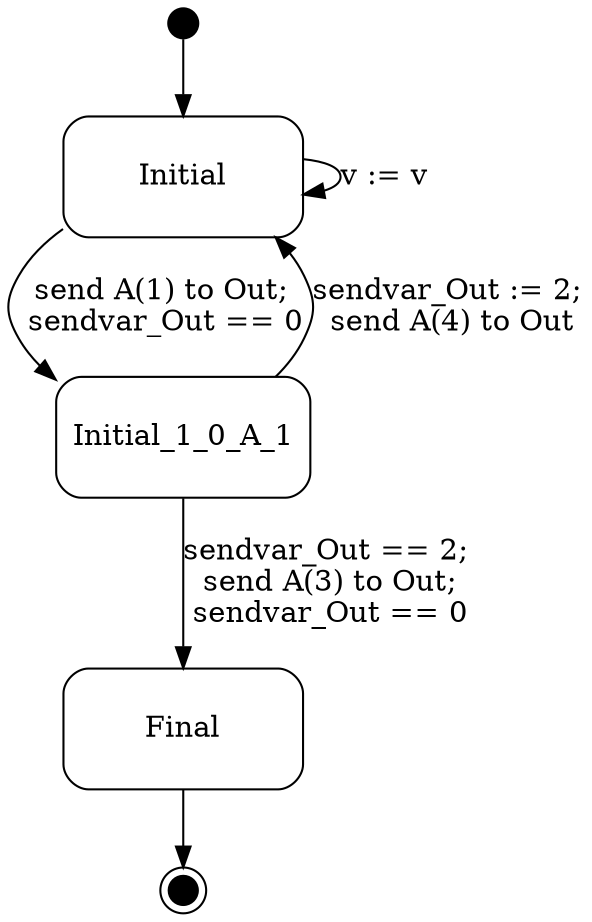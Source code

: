 digraph A {
  compound = true;
  rank = LR;
node [shape = "point", height = "0.2"] Initial_extra node [shape = "Mrecord", height = "0.8", width = "1.6"] Initial Initial_extra -> Initial

node [shape = "Mrecord", height = "0.8", width = "1.6"] Initial_1_0_A_1

node [shape = "doublecircle", height = "0.2", width = "0.2", style = "filled", color = "black", label = ""] Final_extra node [shape = "Mrecord", height = "0.8", width = "1.6", style = "solid", label="Final"] Final Final -> Final_extra


Initial -> Initial_1_0_A_1 [label = "send A(1) to Out;\n sendvar_Out == 0"];

Initial -> Initial [label = "v := v"];

Initial_1_0_A_1 -> Final [label = "sendvar_Out == 2;\n send A(3) to Out;\n sendvar_Out == 0"];

Initial_1_0_A_1 -> Initial [label = "sendvar_Out := 2;\n send A(4) to Out"];

}
